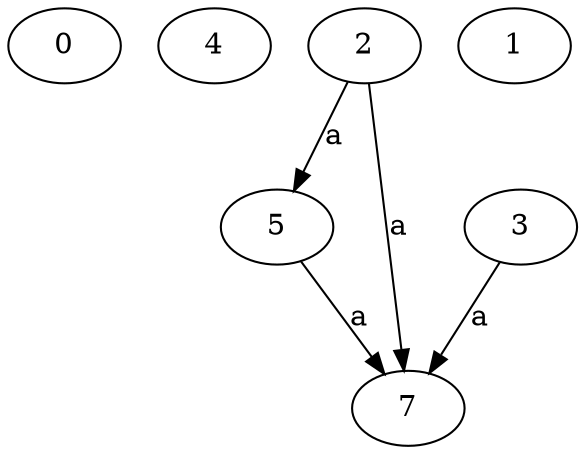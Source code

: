 strict digraph  {
0;
4;
5;
1;
2;
3;
7;
5 -> 7  [label=a];
2 -> 5  [label=a];
2 -> 7  [label=a];
3 -> 7  [label=a];
}
